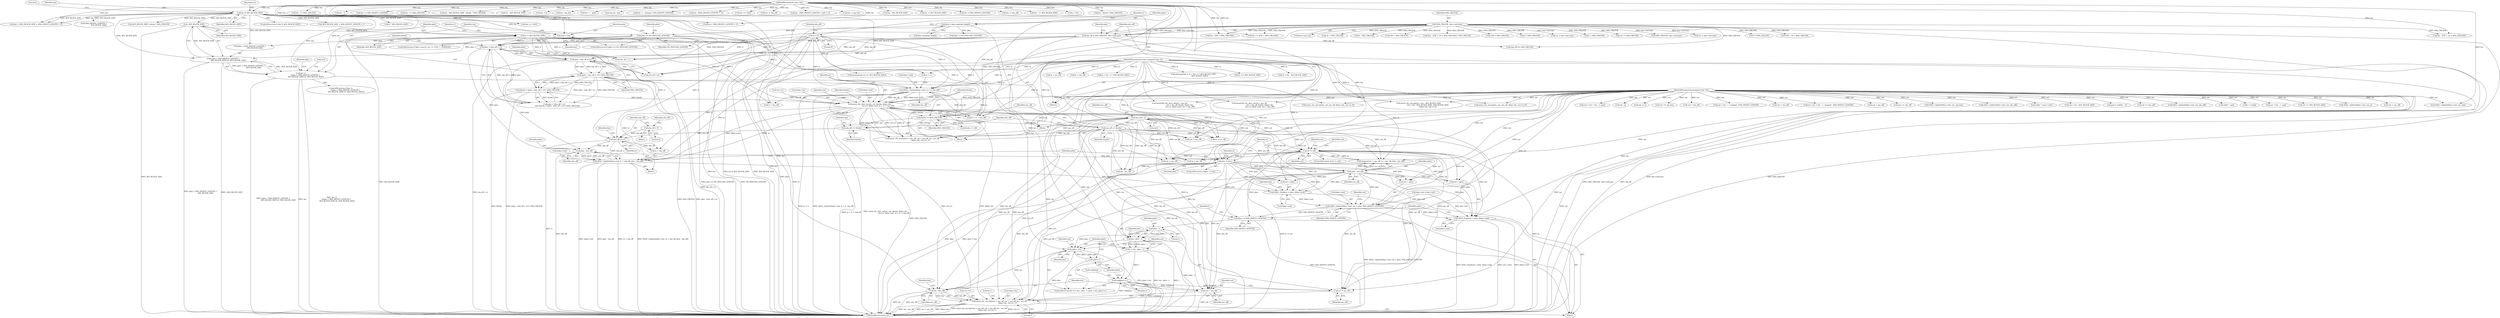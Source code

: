 digraph "0_openssl_68595c0c2886e7942a14f98c17a55a88afb6c292@API" {
"1000338" [label="(Call,SHA1_Final(out + plen, &key->md))"];
"1000325" [label="(Call,in != out)"];
"1000125" [label="(MethodParameterIn,const unsigned char *in)"];
"1000237" [label="(Call,aesni_cbc_sha1_enc(in, out, blocks, &key->ks,\n                               ctx->iv, &key->md, in + iv + sha_off))"];
"1000124" [label="(MethodParameterIn,unsigned char *out)"];
"1000218" [label="(Call,blocks = (plen - (sha_off + iv)) / SHA_CBLOCK)"];
"1000220" [label="(Call,(plen - (sha_off + iv)) / SHA_CBLOCK)"];
"1000221" [label="(Call,plen - (sha_off + iv))"];
"1000213" [label="(Call,plen > (sha_off + iv))"];
"1000182" [label="(Call,plen = len)"];
"1000168" [label="(Call,len % AES_BLOCK_SIZE)"];
"1000126" [label="(MethodParameterIn,size_t len)"];
"1000179" [label="(Call,plen == NO_PAYLOAD_LENGTH)"];
"1000135" [label="(Call,plen = key->payload_length)"];
"1000153" [label="(Call,sha_off = SHA_CBLOCK - key->md.num)"];
"1000155" [label="(Call,SHA_CBLOCK - key->md.num)"];
"1000141" [label="(Call,iv = 0)"];
"1000208" [label="(Call,iv = AES_BLOCK_SIZE)"];
"1000195" [label="(Call,-AES_BLOCK_SIZE)"];
"1000228" [label="(Call,SHA1_Update(&key->md, in + iv, sha_off))"];
"1000335" [label="(Call,plen - aes_off)"];
"1000320" [label="(Call,plen != len)"];
"1000316" [label="(Call,plen - sha_off)"];
"1000305" [label="(Call,sha_off += iv)"];
"1000302" [label="(Call,sha_off = 0)"];
"1000263" [label="(Call,sha_off += blocks)"];
"1000257" [label="(Call,blocks *= SHA_CBLOCK)"];
"1000187" [label="(Call,len !=\n                 ((plen + SHA_DIGEST_LENGTH +\n                   AES_BLOCK_SIZE) & -AES_BLOCK_SIZE))"];
"1000189" [label="(Call,(plen + SHA_DIGEST_LENGTH +\n                   AES_BLOCK_SIZE) & -AES_BLOCK_SIZE)"];
"1000149" [label="(Call,aes_off = 0)"];
"1000260" [label="(Call,aes_off += blocks)"];
"1000308" [label="(Call,SHA1_Update(&key->md, in + sha_off, plen - sha_off))"];
"1000353" [label="(Call,SHA1_Update(&key->md, out + plen, SHA_DIGEST_LENGTH))"];
"1000362" [label="(Call,SHA1_Final(out + plen, &key->md))"];
"1000370" [label="(Call,plen += SHA_DIGEST_LENGTH)"];
"1000378" [label="(Call,plen - 1)"];
"1000376" [label="(Call,len - plen - 1)"];
"1000374" [label="(Call,l = len - plen - 1)"];
"1000386" [label="(Call,out[plen] = l)"];
"1000391" [label="(Call,aesni_cbc_encrypt(out + aes_off, out + aes_off, len - aes_off,\n                              &key->ks, ctx->iv, 1))"];
"1000392" [label="(Call,out + aes_off)"];
"1000395" [label="(Call,out + aes_off)"];
"1000381" [label="(Call,plen < len)"];
"1000384" [label="(Call,plen++)"];
"1000398" [label="(Call,len - aes_off)"];
"1001861" [label="(Call,len - 2 * SHA_CBLOCK)"];
"1001017" [label="(Call,res != SHA_CBLOCK)"];
"1000135" [label="(Call,plen = key->payload_length)"];
"1000219" [label="(Identifier,blocks)"];
"1000263" [label="(Call,sha_off += blocks)"];
"1000150" [label="(Identifier,aes_off)"];
"1000156" [label="(Identifier,SHA_CBLOCK)"];
"1000245" [label="(Call,ctx->iv)"];
"1001897" [label="(Call,out + aes_off)"];
"1000272" [label="(Call,blocks >> 29)"];
"1000371" [label="(Identifier,plen)"];
"1001894" [label="(Call,in + aes_off)"];
"1000707" [label="(Call,len - (256 + 32 + SHA_CBLOCK))"];
"1000392" [label="(Call,out + aes_off)"];
"1000604" [label="(Call,len - 1)"];
"1000378" [label="(Call,plen - 1)"];
"1000393" [label="(Identifier,out)"];
"1000257" [label="(Call,blocks *= SHA_CBLOCK)"];
"1000320" [label="(Call,plen != len)"];
"1000384" [label="(Call,plen++)"];
"1000303" [label="(Identifier,sha_off)"];
"1000213" [label="(Call,plen > (sha_off + iv))"];
"1001520" [label="(Call,len += SHA_DIGEST_LENGTH)"];
"1000498" [label="(Call,len < (AES_BLOCK_SIZE + SHA_DIGEST_LENGTH + 1))"];
"1001783" [label="(Call,out = out + len - 1 - pad)"];
"1000179" [label="(Call,plen == NO_PAYLOAD_LENGTH)"];
"1000394" [label="(Identifier,aes_off)"];
"1000830" [label="(Call,SHA_CBLOCK - key->md.num)"];
"1001851" [label="(Call,len - 3 * SHA_CBLOCK)"];
"1000192" [label="(Call,SHA_DIGEST_LENGTH +\n                   AES_BLOCK_SIZE)"];
"1000125" [label="(MethodParameterIn,const unsigned char *in)"];
"1000577" [label="(Call,aesni_cbc_encrypt(in + len - AES_BLOCK_SIZE,\n                                  out + len - AES_BLOCK_SIZE, AES_BLOCK_SIZE,\n                                  &key->ks, tail_iv, 0))"];
"1000229" [label="(Call,&key->md)"];
"1000143" [label="(Literal,0)"];
"1000377" [label="(Identifier,len)"];
"1000717" [label="(Call,len - AES_BLOCK_SIZE - blocks * SHA_CBLOCK)"];
"1000154" [label="(Identifier,sha_off)"];
"1000254" [label="(Call,iv + sha_off)"];
"1000196" [label="(Identifier,AES_BLOCK_SIZE)"];
"1000391" [label="(Call,aesni_cbc_encrypt(out + aes_off, out + aes_off, len - aes_off,\n                              &key->ks, ctx->iv, 1))"];
"1000304" [label="(Literal,0)"];
"1000390" [label="(Identifier,l)"];
"1000396" [label="(Identifier,out)"];
"1000239" [label="(Identifier,out)"];
"1000398" [label="(Call,len - aes_off)"];
"1001970" [label="(Literal,1)"];
"1000366" [label="(Call,&key->md)"];
"1000172" [label="(Literal,0)"];
"1000222" [label="(Identifier,plen)"];
"1000186" [label="(ControlStructure,if (len !=\n                 ((plen + SHA_DIGEST_LENGTH +\n                   AES_BLOCK_SIZE) & -AES_BLOCK_SIZE)))"];
"1001523" [label="(Call,res = key->md.num)"];
"1000327" [label="(Identifier,out)"];
"1000183" [label="(Identifier,plen)"];
"1000212" [label="(Call,plen > (sha_off + iv)\n            && (blocks = (plen - (sha_off + iv)) / SHA_CBLOCK))"];
"1000380" [label="(Literal,1)"];
"1001853" [label="(Call,3 * SHA_CBLOCK)"];
"1001647" [label="(Call,out - p)"];
"1000228" [label="(Call,SHA1_Update(&key->md, in + iv, sha_off))"];
"1000844" [label="(Call,out += j)"];
"1001893" [label="(Call,aesni256_cbc_sha1_dec(in + aes_off,\n                                      out + aes_off, blocks, &key->ks,\n                                      ctx->iv, &key->md, out + sha_off))"];
"1000306" [label="(Identifier,sha_off)"];
"1000580" [label="(Call,len - AES_BLOCK_SIZE)"];
"1000361" [label="(Identifier,SHA_DIGEST_LENGTH)"];
"1001625" [label="(Call,out += inp_len)"];
"1001912" [label="(Call,out + sha_off)"];
"1000847" [label="(Call,len -= j)"];
"1000820" [label="(Call,len - (256 + SHA_CBLOCK))"];
"1000374" [label="(Call,l = len - plen - 1)"];
"1000382" [label="(Identifier,plen)"];
"1000340" [label="(Identifier,out)"];
"1001635" [label="(Call,out + len - 1 - maxpad - SHA_DIGEST_LENGTH)"];
"1000373" [label="(ControlStructure,for (l = len - plen - 1; plen < len; plen++))"];
"1000261" [label="(Identifier,aes_off)"];
"1001561" [label="(Call,len - inp_len)"];
"1001787" [label="(Call,len - 1 - pad)"];
"1000142" [label="(Identifier,iv)"];
"1000127" [label="(Block,)"];
"1000177" [label="(Block,)"];
"1000328" [label="(Call,memcpy(out + aes_off, in + aes_off, plen - aes_off))"];
"1000376" [label="(Call,len - plen - 1)"];
"1000811" [label="(Call,len >= (256 + SHA_CBLOCK))"];
"1000719" [label="(Call,AES_BLOCK_SIZE - blocks * SHA_CBLOCK)"];
"1000170" [label="(Identifier,AES_BLOCK_SIZE)"];
"1000339" [label="(Call,out + plen)"];
"1000660" [label="(Call,inp_len - len)"];
"1000236" [label="(Identifier,sha_off)"];
"1001637" [label="(Call,len - 1 - maxpad - SHA_DIGEST_LENGTH)"];
"1000418" [label="(Call,len - aes_off)"];
"1000309" [label="(Call,&key->md)"];
"1000167" [label="(ControlStructure,if (len % AES_BLOCK_SIZE))"];
"1000329" [label="(Call,out + aes_off)"];
"1000709" [label="(Call,256 + 32 + SHA_CBLOCK)"];
"1000364" [label="(Identifier,out)"];
"1000318" [label="(Identifier,sha_off)"];
"1000412" [label="(Call,in + aes_off)"];
"1000569" [label="(Call,in + len - 2 * AES_BLOCK_SIZE)"];
"1000767" [label="(Call,out + sha_off)"];
"1000363" [label="(Call,out + plen)"];
"1000149" [label="(Call,aes_off = 0)"];
"1000323" [label="(Block,)"];
"1000260" [label="(Call,aes_off += blocks)"];
"1000164" [label="(Identifier,key)"];
"1000184" [label="(Identifier,len)"];
"1000411" [label="(Call,aesni_cbc_encrypt(in + aes_off, out + aes_off, len - aes_off,\n                              &key->ks, ctx->iv, 1))"];
"1000190" [label="(Call,plen + SHA_DIGEST_LENGTH +\n                   AES_BLOCK_SIZE)"];
"1001633" [label="(Call,*p = out + len - 1 - maxpad - SHA_DIGEST_LENGTH)"];
"1000182" [label="(Call,plen = len)"];
"1000141" [label="(Call,iv = 0)"];
"1000752" [label="(Call,out + aes_off)"];
"1000381" [label="(Call,plen < len)"];
"1000307" [label="(Identifier,iv)"];
"1000233" [label="(Call,in + iv)"];
"1000346" [label="(Call,key->md = key->tail)"];
"1000399" [label="(Identifier,len)"];
"1000375" [label="(Identifier,l)"];
"1000313" [label="(Call,in + sha_off)"];
"1000151" [label="(Literal,0)"];
"1000126" [label="(MethodParameterIn,size_t len)"];
"1000259" [label="(Identifier,SHA_CBLOCK)"];
"1000221" [label="(Call,plen - (sha_off + iv))"];
"1000332" [label="(Call,in + aes_off)"];
"1000237" [label="(Call,aesni_cbc_sha1_enc(in, out, blocks, &key->ks,\n                               ctx->iv, &key->md, in + iv + sha_off))"];
"1000342" [label="(Call,&key->md)"];
"1000387" [label="(Call,out[plen])"];
"1001845" [label="(Call,sha_off %= SHA_CBLOCK)"];
"1001971" [label="(MethodReturn,static int)"];
"1001874" [label="(Call,aesni_cbc_encrypt(in, out, aes_off, &key->ks, ctx->iv, 0))"];
"1000240" [label="(Identifier,blocks)"];
"1000354" [label="(Call,&key->md)"];
"1000324" [label="(ControlStructure,if (in != out))"];
"1000507" [label="(Call,memcpy(ctx->iv, in, AES_BLOCK_SIZE))"];
"1001920" [label="(Call,out += sha_off)"];
"1000157" [label="(Call,key->md.num)"];
"1000401" [label="(Call,&key->ks)"];
"1000403" [label="(Identifier,key)"];
"1000370" [label="(Call,plen += SHA_DIGEST_LENGTH)"];
"1000302" [label="(Call,sha_off = 0)"];
"1000311" [label="(Identifier,key)"];
"1000187" [label="(Call,len !=\n                 ((plen + SHA_DIGEST_LENGTH +\n                   AES_BLOCK_SIZE) & -AES_BLOCK_SIZE))"];
"1000215" [label="(Call,sha_off + iv)"];
"1000413" [label="(Identifier,in)"];
"1000609" [label="(Call,len - (SHA_DIGEST_LENGTH + 1))"];
"1000317" [label="(Identifier,plen)"];
"1000800" [label="(Call,SHA1_Update(&key->md, out, inp_len))"];
"1000741" [label="(Call,SHA1_Update(&key->md, out, sha_off))"];
"1000711" [label="(Call,32 + SHA_CBLOCK)"];
"1000825" [label="(Call,0 - SHA_CBLOCK)"];
"1000395" [label="(Call,out + aes_off)"];
"1000169" [label="(Identifier,len)"];
"1000189" [label="(Call,(plen + SHA_DIGEST_LENGTH +\n                   AES_BLOCK_SIZE) & -AES_BLOCK_SIZE)"];
"1000558" [label="(Call,len >= 1024)"];
"1000136" [label="(Identifier,plen)"];
"1000209" [label="(Identifier,iv)"];
"1001923" [label="(Call,len -= sha_off)"];
"1000450" [label="(Call,plen != NO_PAYLOAD_LENGTH)"];
"1000168" [label="(Call,len % AES_BLOCK_SIZE)"];
"1000648" [label="(Call,len - (SHA_DIGEST_LENGTH + pad + 1))"];
"1000358" [label="(Call,out + plen)"];
"1000188" [label="(Identifier,len)"];
"1000181" [label="(Identifier,NO_PAYLOAD_LENGTH)"];
"1000200" [label="(ControlStructure,if (key->aux.tls_ver >= TLS1_1_VERSION))"];
"1000264" [label="(Identifier,sha_off)"];
"1000330" [label="(Identifier,out)"];
"1000338" [label="(Call,SHA1_Final(out + plen, &key->md))"];
"1000348" [label="(Identifier,key)"];
"1001628" [label="(Call,len -= inp_len)"];
"1000729" [label="(Call,aesni_cbc_encrypt(in, out, aes_off, &key->ks, ctx->iv, 0))"];
"1000585" [label="(Call,len - AES_BLOCK_SIZE)"];
"1000322" [label="(Identifier,len)"];
"1000547" [label="(Call,out[i] ^ pmac->c[i])"];
"1000567" [label="(Call,memcpy(tail_iv, in + len - 2 * AES_BLOCK_SIZE,\n                       AES_BLOCK_SIZE))"];
"1000583" [label="(Call,out + len - AES_BLOCK_SIZE)"];
"1000600" [label="(Call,pad = out[len - 1])"];
"1000822" [label="(Call,256 + SHA_CBLOCK)"];
"1000519" [label="(Call,len -= AES_BLOCK_SIZE)"];
"1000807" [label="(Call,len -= SHA_DIGEST_LENGTH)"];
"1000195" [label="(Call,-AES_BLOCK_SIZE)"];
"1000778" [label="(Call,len -= sha_off)"];
"1000775" [label="(Call,out += sha_off)"];
"1000385" [label="(Identifier,plen)"];
"1000220" [label="(Call,(plen - (sha_off + iv)) / SHA_CBLOCK)"];
"1000153" [label="(Call,sha_off = SHA_CBLOCK - key->md.num)"];
"1000218" [label="(Call,blocks = (plen - (sha_off + iv)) / SHA_CBLOCK)"];
"1000325" [label="(Call,in != out)"];
"1000180" [label="(Identifier,plen)"];
"1000223" [label="(Call,sha_off + iv)"];
"1001886" [label="(Call,SHA1_Update(&key->md, out, sha_off))"];
"1001962" [label="(Call,SHA1_Update(&key->md, out, len))"];
"1000513" [label="(Call,in += AES_BLOCK_SIZE)"];
"1000137" [label="(Call,key->payload_length)"];
"1000578" [label="(Call,in + len - AES_BLOCK_SIZE)"];
"1000524" [label="(Call,len < (SHA_DIGEST_LENGTH + 1))"];
"1000124" [label="(MethodParameterIn,unsigned char *out)"];
"1000388" [label="(Identifier,out)"];
"1000248" [label="(Call,&key->md)"];
"1001807" [label="(Call,out[i] ^ pad)"];
"1000198" [label="(Literal,0)"];
"1000969" [label="(Call,c = out[j])"];
"1000397" [label="(Identifier,aes_off)"];
"1000269" [label="(Identifier,key)"];
"1000146" [label="(Identifier,sha_off)"];
"1000326" [label="(Identifier,in)"];
"1000749" [label="(Call,in + aes_off)"];
"1000386" [label="(Call,out[plen] = l)"];
"1000706" [label="(Call,(len - (256 + 32 + SHA_CBLOCK)) / SHA_CBLOCK)"];
"1000175" [label="(Identifier,ctx)"];
"1000265" [label="(Identifier,blocks)"];
"1000415" [label="(Call,out + aes_off)"];
"1000155" [label="(Call,SHA_CBLOCK - key->md.num)"];
"1000813" [label="(Call,256 + SHA_CBLOCK)"];
"1000204" [label="(Identifier,key)"];
"1000500" [label="(Call,AES_BLOCK_SIZE + SHA_DIGEST_LENGTH + 1)"];
"1000214" [label="(Identifier,plen)"];
"1001785" [label="(Call,out + len - 1 - pad)"];
"1001835" [label="(Call,len >= 1024)"];
"1000516" [label="(Call,out += AES_BLOCK_SIZE)"];
"1000383" [label="(Identifier,len)"];
"1000262" [label="(Identifier,blocks)"];
"1000571" [label="(Call,len - 2 * AES_BLOCK_SIZE)"];
"1000210" [label="(Identifier,AES_BLOCK_SIZE)"];
"1001863" [label="(Call,2 * SHA_CBLOCK)"];
"1000962" [label="(Call,j < len)"];
"1000258" [label="(Identifier,blocks)"];
"1000748" [label="(Call,aesni256_cbc_sha1_dec(in + aes_off,\n                                      out + aes_off, blocks, &key->ks,\n                                      ctx->iv, &key->md, out + sha_off))"];
"1000305" [label="(Call,sha_off += iv)"];
"1000372" [label="(Identifier,SHA_DIGEST_LENGTH)"];
"1000178" [label="(ControlStructure,if (plen == NO_PAYLOAD_LENGTH))"];
"1000241" [label="(Call,&key->ks)"];
"1001869" [label="(Call,len - blocks * SHA_CBLOCK)"];
"1000208" [label="(Call,iv = AES_BLOCK_SIZE)"];
"1000952" [label="(Call,res = key->md.num)"];
"1000301" [label="(Block,)"];
"1000238" [label="(Identifier,in)"];
"1001143" [label="(Call,i < SHA_CBLOCK)"];
"1000308" [label="(Call,SHA1_Update(&key->md, in + sha_off, plen - sha_off))"];
"1000335" [label="(Call,plen - aes_off)"];
"1000227" [label="(Block,)"];
"1000573" [label="(Call,2 * AES_BLOCK_SIZE)"];
"1000337" [label="(Identifier,aes_off)"];
"1000379" [label="(Identifier,plen)"];
"1000408" [label="(Literal,1)"];
"1000400" [label="(Identifier,aes_off)"];
"1000316" [label="(Call,plen - sha_off)"];
"1000321" [label="(Identifier,plen)"];
"1000319" [label="(ControlStructure,if (plen != len))"];
"1000252" [label="(Call,in + iv + sha_off)"];
"1000353" [label="(Call,SHA1_Update(&key->md, out + plen, SHA_DIGEST_LENGTH))"];
"1000336" [label="(Identifier,plen)"];
"1000837" [label="(Call,SHA1_Update(&key->md, out, j))"];
"1000226" [label="(Identifier,SHA_CBLOCK)"];
"1000362" [label="(Call,SHA1_Final(out + plen, &key->md))"];
"1000405" [label="(Call,ctx->iv)"];
"1000338" -> "1000323"  [label="AST: "];
"1000338" -> "1000342"  [label="CFG: "];
"1000339" -> "1000338"  [label="AST: "];
"1000342" -> "1000338"  [label="AST: "];
"1000348" -> "1000338"  [label="CFG: "];
"1000325" -> "1000338"  [label="DDG: out"];
"1000124" -> "1000338"  [label="DDG: out"];
"1000335" -> "1000338"  [label="DDG: plen"];
"1000320" -> "1000338"  [label="DDG: plen"];
"1000308" -> "1000338"  [label="DDG: &key->md"];
"1000338" -> "1000353"  [label="DDG: &key->md"];
"1000325" -> "1000324"  [label="AST: "];
"1000325" -> "1000327"  [label="CFG: "];
"1000326" -> "1000325"  [label="AST: "];
"1000327" -> "1000325"  [label="AST: "];
"1000330" -> "1000325"  [label="CFG: "];
"1000340" -> "1000325"  [label="CFG: "];
"1000325" -> "1001971"  [label="DDG: in"];
"1000325" -> "1001971"  [label="DDG: in != out"];
"1000125" -> "1000325"  [label="DDG: in"];
"1000237" -> "1000325"  [label="DDG: in"];
"1000237" -> "1000325"  [label="DDG: out"];
"1000124" -> "1000325"  [label="DDG: out"];
"1000325" -> "1000328"  [label="DDG: out"];
"1000325" -> "1000328"  [label="DDG: in"];
"1000325" -> "1000329"  [label="DDG: out"];
"1000325" -> "1000332"  [label="DDG: in"];
"1000325" -> "1000339"  [label="DDG: out"];
"1000325" -> "1000353"  [label="DDG: out"];
"1000325" -> "1000358"  [label="DDG: out"];
"1000325" -> "1000362"  [label="DDG: out"];
"1000325" -> "1000363"  [label="DDG: out"];
"1000325" -> "1000391"  [label="DDG: out"];
"1000325" -> "1000392"  [label="DDG: out"];
"1000325" -> "1000395"  [label="DDG: out"];
"1000125" -> "1000122"  [label="AST: "];
"1000125" -> "1001971"  [label="DDG: in"];
"1000125" -> "1000228"  [label="DDG: in"];
"1000125" -> "1000233"  [label="DDG: in"];
"1000125" -> "1000237"  [label="DDG: in"];
"1000125" -> "1000252"  [label="DDG: in"];
"1000125" -> "1000308"  [label="DDG: in"];
"1000125" -> "1000313"  [label="DDG: in"];
"1000125" -> "1000328"  [label="DDG: in"];
"1000125" -> "1000332"  [label="DDG: in"];
"1000125" -> "1000411"  [label="DDG: in"];
"1000125" -> "1000412"  [label="DDG: in"];
"1000125" -> "1000507"  [label="DDG: in"];
"1000125" -> "1000513"  [label="DDG: in"];
"1000125" -> "1000567"  [label="DDG: in"];
"1000125" -> "1000569"  [label="DDG: in"];
"1000125" -> "1000577"  [label="DDG: in"];
"1000125" -> "1000578"  [label="DDG: in"];
"1000125" -> "1000729"  [label="DDG: in"];
"1000125" -> "1000748"  [label="DDG: in"];
"1000125" -> "1000749"  [label="DDG: in"];
"1000125" -> "1001874"  [label="DDG: in"];
"1000125" -> "1001893"  [label="DDG: in"];
"1000125" -> "1001894"  [label="DDG: in"];
"1000237" -> "1000227"  [label="AST: "];
"1000237" -> "1000252"  [label="CFG: "];
"1000238" -> "1000237"  [label="AST: "];
"1000239" -> "1000237"  [label="AST: "];
"1000240" -> "1000237"  [label="AST: "];
"1000241" -> "1000237"  [label="AST: "];
"1000245" -> "1000237"  [label="AST: "];
"1000248" -> "1000237"  [label="AST: "];
"1000252" -> "1000237"  [label="AST: "];
"1000258" -> "1000237"  [label="CFG: "];
"1000237" -> "1001971"  [label="DDG: aesni_cbc_sha1_enc(in, out, blocks, &key->ks,\n                               ctx->iv, &key->md, in + iv + sha_off)"];
"1000237" -> "1001971"  [label="DDG: in + iv + sha_off"];
"1000124" -> "1000237"  [label="DDG: out"];
"1000218" -> "1000237"  [label="DDG: blocks"];
"1000228" -> "1000237"  [label="DDG: &key->md"];
"1000228" -> "1000237"  [label="DDG: sha_off"];
"1000141" -> "1000237"  [label="DDG: iv"];
"1000208" -> "1000237"  [label="DDG: iv"];
"1000237" -> "1000257"  [label="DDG: blocks"];
"1000237" -> "1000308"  [label="DDG: &key->md"];
"1000237" -> "1000308"  [label="DDG: in"];
"1000237" -> "1000313"  [label="DDG: in"];
"1000237" -> "1000391"  [label="DDG: &key->ks"];
"1000237" -> "1000391"  [label="DDG: ctx->iv"];
"1000237" -> "1000411"  [label="DDG: in"];
"1000237" -> "1000411"  [label="DDG: out"];
"1000237" -> "1000411"  [label="DDG: &key->ks"];
"1000237" -> "1000411"  [label="DDG: ctx->iv"];
"1000237" -> "1000412"  [label="DDG: in"];
"1000237" -> "1000415"  [label="DDG: out"];
"1000124" -> "1000122"  [label="AST: "];
"1000124" -> "1001971"  [label="DDG: out"];
"1000124" -> "1000328"  [label="DDG: out"];
"1000124" -> "1000329"  [label="DDG: out"];
"1000124" -> "1000339"  [label="DDG: out"];
"1000124" -> "1000353"  [label="DDG: out"];
"1000124" -> "1000358"  [label="DDG: out"];
"1000124" -> "1000362"  [label="DDG: out"];
"1000124" -> "1000363"  [label="DDG: out"];
"1000124" -> "1000386"  [label="DDG: out"];
"1000124" -> "1000391"  [label="DDG: out"];
"1000124" -> "1000392"  [label="DDG: out"];
"1000124" -> "1000395"  [label="DDG: out"];
"1000124" -> "1000411"  [label="DDG: out"];
"1000124" -> "1000415"  [label="DDG: out"];
"1000124" -> "1000516"  [label="DDG: out"];
"1000124" -> "1000547"  [label="DDG: out"];
"1000124" -> "1000577"  [label="DDG: out"];
"1000124" -> "1000583"  [label="DDG: out"];
"1000124" -> "1000600"  [label="DDG: out"];
"1000124" -> "1000729"  [label="DDG: out"];
"1000124" -> "1000741"  [label="DDG: out"];
"1000124" -> "1000748"  [label="DDG: out"];
"1000124" -> "1000752"  [label="DDG: out"];
"1000124" -> "1000767"  [label="DDG: out"];
"1000124" -> "1000775"  [label="DDG: out"];
"1000124" -> "1000800"  [label="DDG: out"];
"1000124" -> "1000837"  [label="DDG: out"];
"1000124" -> "1000844"  [label="DDG: out"];
"1000124" -> "1000969"  [label="DDG: out"];
"1000124" -> "1001625"  [label="DDG: out"];
"1000124" -> "1001633"  [label="DDG: out"];
"1000124" -> "1001635"  [label="DDG: out"];
"1000124" -> "1001647"  [label="DDG: out"];
"1000124" -> "1001783"  [label="DDG: out"];
"1000124" -> "1001785"  [label="DDG: out"];
"1000124" -> "1001807"  [label="DDG: out"];
"1000124" -> "1001874"  [label="DDG: out"];
"1000124" -> "1001886"  [label="DDG: out"];
"1000124" -> "1001893"  [label="DDG: out"];
"1000124" -> "1001897"  [label="DDG: out"];
"1000124" -> "1001912"  [label="DDG: out"];
"1000124" -> "1001920"  [label="DDG: out"];
"1000124" -> "1001962"  [label="DDG: out"];
"1000218" -> "1000212"  [label="AST: "];
"1000218" -> "1000220"  [label="CFG: "];
"1000219" -> "1000218"  [label="AST: "];
"1000220" -> "1000218"  [label="AST: "];
"1000212" -> "1000218"  [label="CFG: "];
"1000218" -> "1001971"  [label="DDG: blocks"];
"1000218" -> "1001971"  [label="DDG: (plen - (sha_off + iv)) / SHA_CBLOCK"];
"1000218" -> "1000212"  [label="DDG: blocks"];
"1000220" -> "1000218"  [label="DDG: plen - (sha_off + iv)"];
"1000220" -> "1000218"  [label="DDG: SHA_CBLOCK"];
"1000220" -> "1000226"  [label="CFG: "];
"1000221" -> "1000220"  [label="AST: "];
"1000226" -> "1000220"  [label="AST: "];
"1000220" -> "1001971"  [label="DDG: plen - (sha_off + iv)"];
"1000220" -> "1001971"  [label="DDG: SHA_CBLOCK"];
"1000220" -> "1000212"  [label="DDG: plen - (sha_off + iv)"];
"1000220" -> "1000212"  [label="DDG: SHA_CBLOCK"];
"1000221" -> "1000220"  [label="DDG: plen"];
"1000221" -> "1000220"  [label="DDG: sha_off + iv"];
"1000155" -> "1000220"  [label="DDG: SHA_CBLOCK"];
"1000220" -> "1000257"  [label="DDG: SHA_CBLOCK"];
"1000221" -> "1000223"  [label="CFG: "];
"1000222" -> "1000221"  [label="AST: "];
"1000223" -> "1000221"  [label="AST: "];
"1000226" -> "1000221"  [label="CFG: "];
"1000221" -> "1001971"  [label="DDG: sha_off + iv"];
"1000213" -> "1000221"  [label="DDG: plen"];
"1000153" -> "1000221"  [label="DDG: sha_off"];
"1000141" -> "1000221"  [label="DDG: iv"];
"1000208" -> "1000221"  [label="DDG: iv"];
"1000221" -> "1000316"  [label="DDG: plen"];
"1000213" -> "1000212"  [label="AST: "];
"1000213" -> "1000215"  [label="CFG: "];
"1000214" -> "1000213"  [label="AST: "];
"1000215" -> "1000213"  [label="AST: "];
"1000219" -> "1000213"  [label="CFG: "];
"1000212" -> "1000213"  [label="CFG: "];
"1000213" -> "1001971"  [label="DDG: sha_off + iv"];
"1000213" -> "1000212"  [label="DDG: plen"];
"1000213" -> "1000212"  [label="DDG: sha_off + iv"];
"1000182" -> "1000213"  [label="DDG: plen"];
"1000179" -> "1000213"  [label="DDG: plen"];
"1000153" -> "1000213"  [label="DDG: sha_off"];
"1000141" -> "1000213"  [label="DDG: iv"];
"1000208" -> "1000213"  [label="DDG: iv"];
"1000213" -> "1000316"  [label="DDG: plen"];
"1000182" -> "1000178"  [label="AST: "];
"1000182" -> "1000184"  [label="CFG: "];
"1000183" -> "1000182"  [label="AST: "];
"1000184" -> "1000182"  [label="AST: "];
"1000214" -> "1000182"  [label="CFG: "];
"1000168" -> "1000182"  [label="DDG: len"];
"1000126" -> "1000182"  [label="DDG: len"];
"1000168" -> "1000167"  [label="AST: "];
"1000168" -> "1000170"  [label="CFG: "];
"1000169" -> "1000168"  [label="AST: "];
"1000170" -> "1000168"  [label="AST: "];
"1000172" -> "1000168"  [label="CFG: "];
"1000175" -> "1000168"  [label="CFG: "];
"1000168" -> "1001971"  [label="DDG: len % AES_BLOCK_SIZE"];
"1000168" -> "1001971"  [label="DDG: len"];
"1000168" -> "1001971"  [label="DDG: AES_BLOCK_SIZE"];
"1000126" -> "1000168"  [label="DDG: len"];
"1000168" -> "1000187"  [label="DDG: len"];
"1000168" -> "1000189"  [label="DDG: AES_BLOCK_SIZE"];
"1000168" -> "1000190"  [label="DDG: AES_BLOCK_SIZE"];
"1000168" -> "1000192"  [label="DDG: AES_BLOCK_SIZE"];
"1000168" -> "1000195"  [label="DDG: AES_BLOCK_SIZE"];
"1000168" -> "1000320"  [label="DDG: len"];
"1000168" -> "1000498"  [label="DDG: len"];
"1000168" -> "1000498"  [label="DDG: AES_BLOCK_SIZE"];
"1000168" -> "1000500"  [label="DDG: AES_BLOCK_SIZE"];
"1000168" -> "1000507"  [label="DDG: AES_BLOCK_SIZE"];
"1000168" -> "1000524"  [label="DDG: len"];
"1000168" -> "1000573"  [label="DDG: AES_BLOCK_SIZE"];
"1000168" -> "1000719"  [label="DDG: AES_BLOCK_SIZE"];
"1000168" -> "1001835"  [label="DDG: len"];
"1000126" -> "1000122"  [label="AST: "];
"1000126" -> "1001971"  [label="DDG: len"];
"1000126" -> "1000187"  [label="DDG: len"];
"1000126" -> "1000320"  [label="DDG: len"];
"1000126" -> "1000376"  [label="DDG: len"];
"1000126" -> "1000381"  [label="DDG: len"];
"1000126" -> "1000398"  [label="DDG: len"];
"1000126" -> "1000418"  [label="DDG: len"];
"1000126" -> "1000498"  [label="DDG: len"];
"1000126" -> "1000519"  [label="DDG: len"];
"1000126" -> "1000524"  [label="DDG: len"];
"1000126" -> "1000558"  [label="DDG: len"];
"1000126" -> "1000571"  [label="DDG: len"];
"1000126" -> "1000580"  [label="DDG: len"];
"1000126" -> "1000585"  [label="DDG: len"];
"1000126" -> "1000604"  [label="DDG: len"];
"1000126" -> "1000609"  [label="DDG: len"];
"1000126" -> "1000648"  [label="DDG: len"];
"1000126" -> "1000660"  [label="DDG: len"];
"1000126" -> "1000707"  [label="DDG: len"];
"1000126" -> "1000717"  [label="DDG: len"];
"1000126" -> "1000778"  [label="DDG: len"];
"1000126" -> "1000807"  [label="DDG: len"];
"1000126" -> "1000811"  [label="DDG: len"];
"1000126" -> "1000820"  [label="DDG: len"];
"1000126" -> "1000847"  [label="DDG: len"];
"1000126" -> "1000962"  [label="DDG: len"];
"1000126" -> "1001520"  [label="DDG: len"];
"1000126" -> "1001561"  [label="DDG: len"];
"1000126" -> "1001628"  [label="DDG: len"];
"1000126" -> "1001637"  [label="DDG: len"];
"1000126" -> "1001787"  [label="DDG: len"];
"1000126" -> "1001835"  [label="DDG: len"];
"1000126" -> "1001851"  [label="DDG: len"];
"1000126" -> "1001861"  [label="DDG: len"];
"1000126" -> "1001869"  [label="DDG: len"];
"1000126" -> "1001923"  [label="DDG: len"];
"1000126" -> "1001962"  [label="DDG: len"];
"1000179" -> "1000178"  [label="AST: "];
"1000179" -> "1000181"  [label="CFG: "];
"1000180" -> "1000179"  [label="AST: "];
"1000181" -> "1000179"  [label="AST: "];
"1000183" -> "1000179"  [label="CFG: "];
"1000188" -> "1000179"  [label="CFG: "];
"1000179" -> "1001971"  [label="DDG: plen == NO_PAYLOAD_LENGTH"];
"1000179" -> "1001971"  [label="DDG: NO_PAYLOAD_LENGTH"];
"1000135" -> "1000179"  [label="DDG: plen"];
"1000179" -> "1000189"  [label="DDG: plen"];
"1000179" -> "1000190"  [label="DDG: plen"];
"1000135" -> "1000127"  [label="AST: "];
"1000135" -> "1000137"  [label="CFG: "];
"1000136" -> "1000135"  [label="AST: "];
"1000137" -> "1000135"  [label="AST: "];
"1000142" -> "1000135"  [label="CFG: "];
"1000135" -> "1001971"  [label="DDG: plen"];
"1000135" -> "1000450"  [label="DDG: plen"];
"1000153" -> "1000127"  [label="AST: "];
"1000153" -> "1000155"  [label="CFG: "];
"1000154" -> "1000153"  [label="AST: "];
"1000155" -> "1000153"  [label="AST: "];
"1000164" -> "1000153"  [label="CFG: "];
"1000153" -> "1001971"  [label="DDG: SHA_CBLOCK - key->md.num"];
"1000153" -> "1001971"  [label="DDG: sha_off"];
"1000155" -> "1000153"  [label="DDG: SHA_CBLOCK"];
"1000155" -> "1000153"  [label="DDG: key->md.num"];
"1000153" -> "1000215"  [label="DDG: sha_off"];
"1000153" -> "1000223"  [label="DDG: sha_off"];
"1000153" -> "1000228"  [label="DDG: sha_off"];
"1000153" -> "1001845"  [label="DDG: sha_off"];
"1000155" -> "1000157"  [label="CFG: "];
"1000156" -> "1000155"  [label="AST: "];
"1000157" -> "1000155"  [label="AST: "];
"1000155" -> "1001971"  [label="DDG: key->md.num"];
"1000155" -> "1001971"  [label="DDG: SHA_CBLOCK"];
"1000155" -> "1000257"  [label="DDG: SHA_CBLOCK"];
"1000155" -> "1000707"  [label="DDG: SHA_CBLOCK"];
"1000155" -> "1000709"  [label="DDG: SHA_CBLOCK"];
"1000155" -> "1000711"  [label="DDG: SHA_CBLOCK"];
"1000155" -> "1000706"  [label="DDG: SHA_CBLOCK"];
"1000155" -> "1000811"  [label="DDG: SHA_CBLOCK"];
"1000155" -> "1000813"  [label="DDG: SHA_CBLOCK"];
"1000155" -> "1000820"  [label="DDG: SHA_CBLOCK"];
"1000155" -> "1000822"  [label="DDG: SHA_CBLOCK"];
"1000155" -> "1000825"  [label="DDG: SHA_CBLOCK"];
"1000155" -> "1000830"  [label="DDG: key->md.num"];
"1000155" -> "1000952"  [label="DDG: key->md.num"];
"1000155" -> "1001017"  [label="DDG: SHA_CBLOCK"];
"1000155" -> "1001143"  [label="DDG: SHA_CBLOCK"];
"1000155" -> "1001523"  [label="DDG: key->md.num"];
"1000155" -> "1001845"  [label="DDG: SHA_CBLOCK"];
"1000155" -> "1001853"  [label="DDG: SHA_CBLOCK"];
"1000155" -> "1001863"  [label="DDG: SHA_CBLOCK"];
"1000141" -> "1000127"  [label="AST: "];
"1000141" -> "1000143"  [label="CFG: "];
"1000142" -> "1000141"  [label="AST: "];
"1000143" -> "1000141"  [label="AST: "];
"1000146" -> "1000141"  [label="CFG: "];
"1000141" -> "1001971"  [label="DDG: iv"];
"1000141" -> "1000215"  [label="DDG: iv"];
"1000141" -> "1000223"  [label="DDG: iv"];
"1000141" -> "1000228"  [label="DDG: iv"];
"1000141" -> "1000233"  [label="DDG: iv"];
"1000141" -> "1000252"  [label="DDG: iv"];
"1000141" -> "1000254"  [label="DDG: iv"];
"1000141" -> "1000305"  [label="DDG: iv"];
"1000208" -> "1000200"  [label="AST: "];
"1000208" -> "1000210"  [label="CFG: "];
"1000209" -> "1000208"  [label="AST: "];
"1000210" -> "1000208"  [label="AST: "];
"1000214" -> "1000208"  [label="CFG: "];
"1000208" -> "1001971"  [label="DDG: AES_BLOCK_SIZE"];
"1000195" -> "1000208"  [label="DDG: AES_BLOCK_SIZE"];
"1000208" -> "1000215"  [label="DDG: iv"];
"1000208" -> "1000223"  [label="DDG: iv"];
"1000208" -> "1000228"  [label="DDG: iv"];
"1000208" -> "1000233"  [label="DDG: iv"];
"1000208" -> "1000252"  [label="DDG: iv"];
"1000208" -> "1000254"  [label="DDG: iv"];
"1000208" -> "1000305"  [label="DDG: iv"];
"1000195" -> "1000189"  [label="AST: "];
"1000195" -> "1000196"  [label="CFG: "];
"1000196" -> "1000195"  [label="AST: "];
"1000189" -> "1000195"  [label="CFG: "];
"1000195" -> "1001971"  [label="DDG: AES_BLOCK_SIZE"];
"1000195" -> "1000189"  [label="DDG: AES_BLOCK_SIZE"];
"1000228" -> "1000227"  [label="AST: "];
"1000228" -> "1000236"  [label="CFG: "];
"1000229" -> "1000228"  [label="AST: "];
"1000233" -> "1000228"  [label="AST: "];
"1000236" -> "1000228"  [label="AST: "];
"1000238" -> "1000228"  [label="CFG: "];
"1000228" -> "1001971"  [label="DDG: in + iv"];
"1000228" -> "1001971"  [label="DDG: SHA1_Update(&key->md, in + iv, sha_off)"];
"1000228" -> "1000252"  [label="DDG: sha_off"];
"1000228" -> "1000254"  [label="DDG: sha_off"];
"1000228" -> "1000263"  [label="DDG: sha_off"];
"1000335" -> "1000328"  [label="AST: "];
"1000335" -> "1000337"  [label="CFG: "];
"1000336" -> "1000335"  [label="AST: "];
"1000337" -> "1000335"  [label="AST: "];
"1000328" -> "1000335"  [label="CFG: "];
"1000335" -> "1000328"  [label="DDG: plen"];
"1000335" -> "1000328"  [label="DDG: aes_off"];
"1000320" -> "1000335"  [label="DDG: plen"];
"1000149" -> "1000335"  [label="DDG: aes_off"];
"1000260" -> "1000335"  [label="DDG: aes_off"];
"1000335" -> "1000339"  [label="DDG: plen"];
"1000335" -> "1000353"  [label="DDG: plen"];
"1000335" -> "1000358"  [label="DDG: plen"];
"1000335" -> "1000362"  [label="DDG: plen"];
"1000335" -> "1000363"  [label="DDG: plen"];
"1000335" -> "1000370"  [label="DDG: plen"];
"1000335" -> "1000391"  [label="DDG: aes_off"];
"1000335" -> "1000392"  [label="DDG: aes_off"];
"1000335" -> "1000395"  [label="DDG: aes_off"];
"1000335" -> "1000398"  [label="DDG: aes_off"];
"1000320" -> "1000319"  [label="AST: "];
"1000320" -> "1000322"  [label="CFG: "];
"1000321" -> "1000320"  [label="AST: "];
"1000322" -> "1000320"  [label="AST: "];
"1000326" -> "1000320"  [label="CFG: "];
"1000413" -> "1000320"  [label="CFG: "];
"1000320" -> "1001971"  [label="DDG: plen"];
"1000320" -> "1001971"  [label="DDG: plen != len"];
"1000316" -> "1000320"  [label="DDG: plen"];
"1000187" -> "1000320"  [label="DDG: len"];
"1000320" -> "1000339"  [label="DDG: plen"];
"1000320" -> "1000353"  [label="DDG: plen"];
"1000320" -> "1000358"  [label="DDG: plen"];
"1000320" -> "1000362"  [label="DDG: plen"];
"1000320" -> "1000363"  [label="DDG: plen"];
"1000320" -> "1000370"  [label="DDG: plen"];
"1000320" -> "1000376"  [label="DDG: len"];
"1000320" -> "1000418"  [label="DDG: len"];
"1000316" -> "1000308"  [label="AST: "];
"1000316" -> "1000318"  [label="CFG: "];
"1000317" -> "1000316"  [label="AST: "];
"1000318" -> "1000316"  [label="AST: "];
"1000308" -> "1000316"  [label="CFG: "];
"1000316" -> "1001971"  [label="DDG: sha_off"];
"1000316" -> "1000308"  [label="DDG: plen"];
"1000316" -> "1000308"  [label="DDG: sha_off"];
"1000305" -> "1000316"  [label="DDG: sha_off"];
"1000305" -> "1000177"  [label="AST: "];
"1000305" -> "1000307"  [label="CFG: "];
"1000306" -> "1000305"  [label="AST: "];
"1000307" -> "1000305"  [label="AST: "];
"1000311" -> "1000305"  [label="CFG: "];
"1000305" -> "1001971"  [label="DDG: iv"];
"1000302" -> "1000305"  [label="DDG: sha_off"];
"1000263" -> "1000305"  [label="DDG: sha_off"];
"1000305" -> "1000308"  [label="DDG: sha_off"];
"1000305" -> "1000313"  [label="DDG: sha_off"];
"1000302" -> "1000301"  [label="AST: "];
"1000302" -> "1000304"  [label="CFG: "];
"1000303" -> "1000302"  [label="AST: "];
"1000304" -> "1000302"  [label="AST: "];
"1000306" -> "1000302"  [label="CFG: "];
"1000263" -> "1000227"  [label="AST: "];
"1000263" -> "1000265"  [label="CFG: "];
"1000264" -> "1000263"  [label="AST: "];
"1000265" -> "1000263"  [label="AST: "];
"1000269" -> "1000263"  [label="CFG: "];
"1000257" -> "1000263"  [label="DDG: blocks"];
"1000257" -> "1000227"  [label="AST: "];
"1000257" -> "1000259"  [label="CFG: "];
"1000258" -> "1000257"  [label="AST: "];
"1000259" -> "1000257"  [label="AST: "];
"1000261" -> "1000257"  [label="CFG: "];
"1000257" -> "1001971"  [label="DDG: SHA_CBLOCK"];
"1000257" -> "1000260"  [label="DDG: blocks"];
"1000257" -> "1000272"  [label="DDG: blocks"];
"1000187" -> "1000186"  [label="AST: "];
"1000187" -> "1000189"  [label="CFG: "];
"1000188" -> "1000187"  [label="AST: "];
"1000189" -> "1000187"  [label="AST: "];
"1000198" -> "1000187"  [label="CFG: "];
"1000204" -> "1000187"  [label="CFG: "];
"1000187" -> "1001971"  [label="DDG: len"];
"1000187" -> "1001971"  [label="DDG: len !=\n                 ((plen + SHA_DIGEST_LENGTH +\n                   AES_BLOCK_SIZE) & -AES_BLOCK_SIZE)"];
"1000187" -> "1001971"  [label="DDG: (plen + SHA_DIGEST_LENGTH +\n                   AES_BLOCK_SIZE) & -AES_BLOCK_SIZE"];
"1000189" -> "1000187"  [label="DDG: plen + SHA_DIGEST_LENGTH +\n                   AES_BLOCK_SIZE"];
"1000189" -> "1000187"  [label="DDG: -AES_BLOCK_SIZE"];
"1000190" -> "1000189"  [label="AST: "];
"1000189" -> "1001971"  [label="DDG: plen + SHA_DIGEST_LENGTH +\n                   AES_BLOCK_SIZE"];
"1000189" -> "1001971"  [label="DDG: -AES_BLOCK_SIZE"];
"1000149" -> "1000127"  [label="AST: "];
"1000149" -> "1000151"  [label="CFG: "];
"1000150" -> "1000149"  [label="AST: "];
"1000151" -> "1000149"  [label="AST: "];
"1000154" -> "1000149"  [label="CFG: "];
"1000149" -> "1001971"  [label="DDG: aes_off"];
"1000149" -> "1000260"  [label="DDG: aes_off"];
"1000149" -> "1000328"  [label="DDG: aes_off"];
"1000149" -> "1000329"  [label="DDG: aes_off"];
"1000149" -> "1000332"  [label="DDG: aes_off"];
"1000149" -> "1000391"  [label="DDG: aes_off"];
"1000149" -> "1000392"  [label="DDG: aes_off"];
"1000149" -> "1000395"  [label="DDG: aes_off"];
"1000149" -> "1000398"  [label="DDG: aes_off"];
"1000149" -> "1000411"  [label="DDG: aes_off"];
"1000149" -> "1000412"  [label="DDG: aes_off"];
"1000149" -> "1000415"  [label="DDG: aes_off"];
"1000149" -> "1000418"  [label="DDG: aes_off"];
"1000260" -> "1000227"  [label="AST: "];
"1000260" -> "1000262"  [label="CFG: "];
"1000261" -> "1000260"  [label="AST: "];
"1000262" -> "1000260"  [label="AST: "];
"1000264" -> "1000260"  [label="CFG: "];
"1000260" -> "1000328"  [label="DDG: aes_off"];
"1000260" -> "1000329"  [label="DDG: aes_off"];
"1000260" -> "1000332"  [label="DDG: aes_off"];
"1000260" -> "1000391"  [label="DDG: aes_off"];
"1000260" -> "1000392"  [label="DDG: aes_off"];
"1000260" -> "1000395"  [label="DDG: aes_off"];
"1000260" -> "1000398"  [label="DDG: aes_off"];
"1000260" -> "1000411"  [label="DDG: aes_off"];
"1000260" -> "1000412"  [label="DDG: aes_off"];
"1000260" -> "1000415"  [label="DDG: aes_off"];
"1000260" -> "1000418"  [label="DDG: aes_off"];
"1000308" -> "1000177"  [label="AST: "];
"1000309" -> "1000308"  [label="AST: "];
"1000313" -> "1000308"  [label="AST: "];
"1000321" -> "1000308"  [label="CFG: "];
"1000308" -> "1001971"  [label="DDG: &key->md"];
"1000308" -> "1001971"  [label="DDG: plen - sha_off"];
"1000308" -> "1001971"  [label="DDG: in + sha_off"];
"1000308" -> "1001971"  [label="DDG: SHA1_Update(&key->md, in + sha_off, plen - sha_off)"];
"1000353" -> "1000323"  [label="AST: "];
"1000353" -> "1000361"  [label="CFG: "];
"1000354" -> "1000353"  [label="AST: "];
"1000358" -> "1000353"  [label="AST: "];
"1000361" -> "1000353"  [label="AST: "];
"1000364" -> "1000353"  [label="CFG: "];
"1000353" -> "1001971"  [label="DDG: SHA1_Update(&key->md, out + plen, SHA_DIGEST_LENGTH)"];
"1000346" -> "1000353"  [label="DDG: key->md"];
"1000353" -> "1000362"  [label="DDG: &key->md"];
"1000353" -> "1000370"  [label="DDG: SHA_DIGEST_LENGTH"];
"1000362" -> "1000323"  [label="AST: "];
"1000362" -> "1000366"  [label="CFG: "];
"1000363" -> "1000362"  [label="AST: "];
"1000366" -> "1000362"  [label="AST: "];
"1000371" -> "1000362"  [label="CFG: "];
"1000362" -> "1001971"  [label="DDG: &key->md"];
"1000362" -> "1001971"  [label="DDG: SHA1_Final(out + plen, &key->md)"];
"1000362" -> "1001971"  [label="DDG: out + plen"];
"1000346" -> "1000362"  [label="DDG: key->md"];
"1000370" -> "1000323"  [label="AST: "];
"1000370" -> "1000372"  [label="CFG: "];
"1000371" -> "1000370"  [label="AST: "];
"1000372" -> "1000370"  [label="AST: "];
"1000375" -> "1000370"  [label="CFG: "];
"1000370" -> "1001971"  [label="DDG: SHA_DIGEST_LENGTH"];
"1000370" -> "1000378"  [label="DDG: plen"];
"1000378" -> "1000376"  [label="AST: "];
"1000378" -> "1000380"  [label="CFG: "];
"1000379" -> "1000378"  [label="AST: "];
"1000380" -> "1000378"  [label="AST: "];
"1000376" -> "1000378"  [label="CFG: "];
"1000378" -> "1000376"  [label="DDG: plen"];
"1000378" -> "1000376"  [label="DDG: 1"];
"1000378" -> "1000381"  [label="DDG: plen"];
"1000376" -> "1000374"  [label="AST: "];
"1000377" -> "1000376"  [label="AST: "];
"1000374" -> "1000376"  [label="CFG: "];
"1000376" -> "1001971"  [label="DDG: plen - 1"];
"1000376" -> "1000374"  [label="DDG: len"];
"1000376" -> "1000374"  [label="DDG: plen - 1"];
"1000376" -> "1000381"  [label="DDG: len"];
"1000374" -> "1000373"  [label="AST: "];
"1000375" -> "1000374"  [label="AST: "];
"1000382" -> "1000374"  [label="CFG: "];
"1000374" -> "1001971"  [label="DDG: len - plen - 1"];
"1000374" -> "1001971"  [label="DDG: l"];
"1000374" -> "1000386"  [label="DDG: l"];
"1000386" -> "1000373"  [label="AST: "];
"1000386" -> "1000390"  [label="CFG: "];
"1000387" -> "1000386"  [label="AST: "];
"1000390" -> "1000386"  [label="AST: "];
"1000385" -> "1000386"  [label="CFG: "];
"1000386" -> "1001971"  [label="DDG: out[plen]"];
"1000386" -> "1001971"  [label="DDG: l"];
"1000386" -> "1000391"  [label="DDG: out[plen]"];
"1000386" -> "1000392"  [label="DDG: out[plen]"];
"1000386" -> "1000395"  [label="DDG: out[plen]"];
"1000391" -> "1000323"  [label="AST: "];
"1000391" -> "1000408"  [label="CFG: "];
"1000392" -> "1000391"  [label="AST: "];
"1000395" -> "1000391"  [label="AST: "];
"1000398" -> "1000391"  [label="AST: "];
"1000401" -> "1000391"  [label="AST: "];
"1000405" -> "1000391"  [label="AST: "];
"1000408" -> "1000391"  [label="AST: "];
"1001970" -> "1000391"  [label="CFG: "];
"1000391" -> "1001971"  [label="DDG: ctx->iv"];
"1000391" -> "1001971"  [label="DDG: len - aes_off"];
"1000391" -> "1001971"  [label="DDG: out + aes_off"];
"1000391" -> "1001971"  [label="DDG: &key->ks"];
"1000391" -> "1001971"  [label="DDG: aesni_cbc_encrypt(out + aes_off, out + aes_off, len - aes_off,\n                              &key->ks, ctx->iv, 1)"];
"1000398" -> "1000391"  [label="DDG: len"];
"1000398" -> "1000391"  [label="DDG: aes_off"];
"1000392" -> "1000394"  [label="CFG: "];
"1000393" -> "1000392"  [label="AST: "];
"1000394" -> "1000392"  [label="AST: "];
"1000396" -> "1000392"  [label="CFG: "];
"1000395" -> "1000397"  [label="CFG: "];
"1000396" -> "1000395"  [label="AST: "];
"1000397" -> "1000395"  [label="AST: "];
"1000399" -> "1000395"  [label="CFG: "];
"1000395" -> "1001971"  [label="DDG: out"];
"1000381" -> "1000373"  [label="AST: "];
"1000381" -> "1000383"  [label="CFG: "];
"1000382" -> "1000381"  [label="AST: "];
"1000383" -> "1000381"  [label="AST: "];
"1000388" -> "1000381"  [label="CFG: "];
"1000393" -> "1000381"  [label="CFG: "];
"1000381" -> "1001971"  [label="DDG: plen"];
"1000381" -> "1001971"  [label="DDG: plen < len"];
"1000384" -> "1000381"  [label="DDG: plen"];
"1000381" -> "1000384"  [label="DDG: plen"];
"1000381" -> "1000398"  [label="DDG: len"];
"1000384" -> "1000373"  [label="AST: "];
"1000384" -> "1000385"  [label="CFG: "];
"1000385" -> "1000384"  [label="AST: "];
"1000382" -> "1000384"  [label="CFG: "];
"1000398" -> "1000400"  [label="CFG: "];
"1000399" -> "1000398"  [label="AST: "];
"1000400" -> "1000398"  [label="AST: "];
"1000403" -> "1000398"  [label="CFG: "];
"1000398" -> "1001971"  [label="DDG: aes_off"];
"1000398" -> "1001971"  [label="DDG: len"];
}
